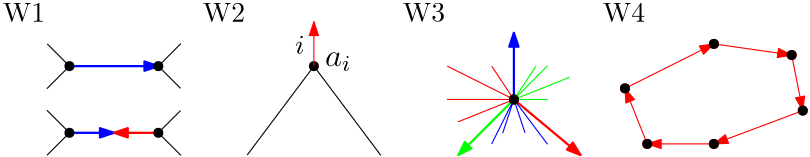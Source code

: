 <?xml version="1.0"?>
<!DOCTYPE ipe SYSTEM "ipe.dtd">
<ipe version="70206" creator="Ipe 7.2.7">
<info created="D:20190410205126" modified="D:20190613170406"/>
<ipestyle name="basic">
<symbol name="arrow/arc(spx)">
<path stroke="sym-stroke" fill="sym-stroke" pen="sym-pen">
0 0 m
-1 0.333 l
-1 -0.333 l
h
</path>
</symbol>
<symbol name="arrow/farc(spx)">
<path stroke="sym-stroke" fill="white" pen="sym-pen">
0 0 m
-1 0.333 l
-1 -0.333 l
h
</path>
</symbol>
<symbol name="arrow/ptarc(spx)">
<path stroke="sym-stroke" fill="sym-stroke" pen="sym-pen">
0 0 m
-1 0.333 l
-0.8 0 l
-1 -0.333 l
h
</path>
</symbol>
<symbol name="arrow/fptarc(spx)">
<path stroke="sym-stroke" fill="white" pen="sym-pen">
0 0 m
-1 0.333 l
-0.8 0 l
-1 -0.333 l
h
</path>
</symbol>
<symbol name="mark/circle(sx)" transformations="translations">
<path fill="sym-stroke">
0.6 0 0 0.6 0 0 e
0.4 0 0 0.4 0 0 e
</path>
</symbol>
<symbol name="mark/disk(sx)" transformations="translations">
<path fill="sym-stroke">
0.6 0 0 0.6 0 0 e
</path>
</symbol>
<symbol name="mark/fdisk(sfx)" transformations="translations">
<group>
<path fill="sym-fill">
0.5 0 0 0.5 0 0 e
</path>
<path fill="sym-stroke" fillrule="eofill">
0.6 0 0 0.6 0 0 e
0.4 0 0 0.4 0 0 e
</path>
</group>
</symbol>
<symbol name="mark/box(sx)" transformations="translations">
<path fill="sym-stroke" fillrule="eofill">
-0.6 -0.6 m
0.6 -0.6 l
0.6 0.6 l
-0.6 0.6 l
h
-0.4 -0.4 m
0.4 -0.4 l
0.4 0.4 l
-0.4 0.4 l
h
</path>
</symbol>
<symbol name="mark/square(sx)" transformations="translations">
<path fill="sym-stroke">
-0.6 -0.6 m
0.6 -0.6 l
0.6 0.6 l
-0.6 0.6 l
h
</path>
</symbol>
<symbol name="mark/fsquare(sfx)" transformations="translations">
<group>
<path fill="sym-fill">
-0.5 -0.5 m
0.5 -0.5 l
0.5 0.5 l
-0.5 0.5 l
h
</path>
<path fill="sym-stroke" fillrule="eofill">
-0.6 -0.6 m
0.6 -0.6 l
0.6 0.6 l
-0.6 0.6 l
h
-0.4 -0.4 m
0.4 -0.4 l
0.4 0.4 l
-0.4 0.4 l
h
</path>
</group>
</symbol>
<symbol name="mark/cross(sx)" transformations="translations">
<group>
<path fill="sym-stroke">
-0.43 -0.57 m
0.57 0.43 l
0.43 0.57 l
-0.57 -0.43 l
h
</path>
<path fill="sym-stroke">
-0.43 0.57 m
0.57 -0.43 l
0.43 -0.57 l
-0.57 0.43 l
h
</path>
</group>
</symbol>
<symbol name="arrow/fnormal(spx)">
<path stroke="sym-stroke" fill="white" pen="sym-pen">
0 0 m
-1 0.333 l
-1 -0.333 l
h
</path>
</symbol>
<symbol name="arrow/pointed(spx)">
<path stroke="sym-stroke" fill="sym-stroke" pen="sym-pen">
0 0 m
-1 0.333 l
-0.8 0 l
-1 -0.333 l
h
</path>
</symbol>
<symbol name="arrow/fpointed(spx)">
<path stroke="sym-stroke" fill="white" pen="sym-pen">
0 0 m
-1 0.333 l
-0.8 0 l
-1 -0.333 l
h
</path>
</symbol>
<symbol name="arrow/linear(spx)">
<path stroke="sym-stroke" pen="sym-pen">
-1 0.333 m
0 0 l
-1 -0.333 l
</path>
</symbol>
<symbol name="arrow/fdouble(spx)">
<path stroke="sym-stroke" fill="white" pen="sym-pen">
0 0 m
-1 0.333 l
-1 -0.333 l
h
-1 0 m
-2 0.333 l
-2 -0.333 l
h
</path>
</symbol>
<symbol name="arrow/double(spx)">
<path stroke="sym-stroke" fill="sym-stroke" pen="sym-pen">
0 0 m
-1 0.333 l
-1 -0.333 l
h
-1 0 m
-2 0.333 l
-2 -0.333 l
h
</path>
</symbol>
<pen name="heavier" value="0.8"/>
<pen name="fat" value="1.2"/>
<pen name="ultrafat" value="2"/>
<symbolsize name="large" value="5"/>
<symbolsize name="small" value="2"/>
<symbolsize name="tiny" value="1.1"/>
<arrowsize name="large" value="10"/>
<arrowsize name="small" value="5"/>
<arrowsize name="tiny" value="3"/>
<color name="red" value="1 0 0"/>
<color name="green" value="0 1 0"/>
<color name="blue" value="0 0 1"/>
<color name="yellow" value="1 1 0"/>
<color name="orange" value="1 0.647 0"/>
<color name="gold" value="1 0.843 0"/>
<color name="purple" value="0.627 0.125 0.941"/>
<color name="gray" value="0.745"/>
<color name="brown" value="0.647 0.165 0.165"/>
<color name="navy" value="0 0 0.502"/>
<color name="pink" value="1 0.753 0.796"/>
<color name="seagreen" value="0.18 0.545 0.341"/>
<color name="turquoise" value="0.251 0.878 0.816"/>
<color name="violet" value="0.933 0.51 0.933"/>
<color name="darkblue" value="0 0 0.545"/>
<color name="darkcyan" value="0 0.545 0.545"/>
<color name="darkgray" value="0.663"/>
<color name="darkgreen" value="0 0.392 0"/>
<color name="darkmagenta" value="0.545 0 0.545"/>
<color name="darkorange" value="1 0.549 0"/>
<color name="darkred" value="0.545 0 0"/>
<color name="lightblue" value="0.678 0.847 0.902"/>
<color name="lightcyan" value="0.878 1 1"/>
<color name="lightgray" value="0.827"/>
<color name="lightgreen" value="0.565 0.933 0.565"/>
<color name="lightyellow" value="1 1 0.878"/>
<dashstyle name="dashed" value="[4] 0"/>
<dashstyle name="dotted" value="[1 3] 0"/>
<dashstyle name="dash dotted" value="[4 2 1 2] 0"/>
<dashstyle name="dash dot dotted" value="[4 2 1 2 1 2] 0"/>
<textsize name="large" value="\large"/>
<textsize name="Large" value="\Large"/>
<textsize name="LARGE" value="\LARGE"/>
<textsize name="huge" value="\huge"/>
<textsize name="Huge" value="\Huge"/>
<textsize name="small" value="\small"/>
<textsize name="footnote" value="\footnotesize"/>
<textsize name="tiny" value="\tiny"/>
<textstyle name="center" begin="\begin{center}" end="\end{center}"/>
<textstyle name="itemize" begin="\begin{itemize}" end="\end{itemize}"/>
<textstyle name="item" begin="\begin{itemize}\item{}" end="\end{itemize}"/>
<gridsize name="4 pts" value="4"/>
<gridsize name="8 pts (~3 mm)" value="8"/>
<gridsize name="16 pts (~6 mm)" value="16"/>
<gridsize name="32 pts (~12 mm)" value="32"/>
<gridsize name="10 pts (~3.5 mm)" value="10"/>
<gridsize name="20 pts (~7 mm)" value="20"/>
<gridsize name="14 pts (~5 mm)" value="14"/>
<gridsize name="28 pts (~10 mm)" value="28"/>
<gridsize name="56 pts (~20 mm)" value="56"/>
<anglesize name="90 deg" value="90"/>
<anglesize name="60 deg" value="60"/>
<anglesize name="45 deg" value="45"/>
<anglesize name="30 deg" value="30"/>
<anglesize name="22.5 deg" value="22.5"/>
<opacity name="10%" value="0.1"/>
<opacity name="30%" value="0.3"/>
<opacity name="50%" value="0.5"/>
<opacity name="75%" value="0.75"/>
<tiling name="falling" angle="-60" step="4" width="1"/>
<tiling name="rising" angle="30" step="4" width="1"/>
</ipestyle>
<page>
<layer name="alpha"/>
<view layers="alpha" active="alpha"/>
<text layer="alpha" transformations="translations" pos="16 816" stroke="black" type="label" width="15.221" height="6.808" depth="0" valign="baseline">W1</text>
<path stroke="black">
32 808 m
40 800 l
32 792 l
40 800 l
72 800 l
80 808 l
72 800 l
80 792 l
</path>
<path stroke="black">
80 784 m
72 776 l
80 768 l
72 776 l
40 776 l
32 784 l
40 776 l
32 768 l
40 776 l
</path>
<path stroke="blue" pen="heavier" arrow="normal/small">
40 800 m
72 800 l
40 800 l
72 800 l
</path>
<path stroke="blue" pen="heavier" arrow="normal/small">
40 776 m
56 776 l
</path>
<path stroke="red" pen="heavier" arrow="normal/small">
72 776 m
56 776 l
</path>
<text matrix="1 0 0 1 -8 0" transformations="translations" pos="96 816" stroke="black" type="label" width="15.221" height="6.808" depth="0" valign="baseline">W2</text>
<path matrix="1 0 0 1 -8 0" stroke="black">
112 768 m
136 800 l
160 768 l
136 800 l
112 768 l
</path>
<text matrix="1 0 0 1 -12 0" transformations="translations" pos="144 800" stroke="black" type="label" width="9.526" height="5.151" depth="1.79" valign="baseline" size="large" style="math">a_i
</text>
<use name="mark/disk(sx)" pos="40 800" size="normal" stroke="black"/>
<use name="mark/disk(sx)" pos="72 800" size="normal" stroke="black"/>
<use name="mark/disk(sx)" pos="72 776" size="normal" stroke="black"/>
<use name="mark/disk(sx)" pos="40 776" size="normal" stroke="black"/>
<use matrix="1 0 0 1 -8 0" name="mark/disk(sx)" pos="136 800" size="normal" stroke="black"/>
<path matrix="1 0 0 1 -8 0" stroke="red" arrow="normal/small">
136 800 m
136 816 l
</path>
<text matrix="1 0 0 1 -16 0" transformations="translations" pos="176 816" stroke="black" type="label" width="15.221" height="6.808" depth="0" valign="baseline">W3</text>
<text matrix="1 0 0 1 -24 0" transformations="translations" pos="256 816" stroke="black" type="label" width="15.221" height="6.808" depth="0" valign="baseline">W4</text>
<use matrix="1 0 0 1 -16 0" name="mark/disk(sx)" pos="216 788" size="normal" stroke="red"/>
<path matrix="1 0 0 1 -16 0" stroke="green" pen="heavier" arrow="normal/small">
216 788 m
196 768 l
</path>
<path matrix="1 0 0 1 -16 0" stroke="blue" pen="heavier" arrow="normal/small">
216 788 m
216 812 l
</path>
<use matrix="1 0 0 1 -16 0" name="mark/disk(sx)" pos="216 788" size="normal" stroke="black"/>
<path matrix="1 0 0 1 -16 0" stroke="red" pen="heavier" arrow="normal/small">
216 788 m
240 768 l
</path>
<path matrix="1 0 0 1 -16 0" stroke="green">
224 800 m
216 788 l
228 800 l
216 788 l
228 788 l
216 788 l
236 796 l
236 796 l
</path>
<path matrix="1 0 0 1 -16 0" stroke="red">
208 800 m
216 788 l
196 780 l
216 788 l
192 788 l
216 788 l
192 800 l
</path>
<path matrix="1 0 0 1 -16 0" stroke="blue">
208 772 m
216 788 l
212 776 l
216 788 l
228 772 l
216 788 l
220 776 l
</path>
<use matrix="1 0 0 1 -16 0" name="mark/disk(sx)" pos="216 788" size="normal" stroke="black"/>
<path matrix="1 0 0 1 -24 0" stroke="red" arrow="normal/small">
272 772 m
264 792 l
</path>
<path matrix="1 0 0 1 -24 0" stroke="red" arrow="normal/small">
264 792 m
296 808 l
296 808 l
264 792 l
296 808 l
264 792 l
296 808 l
</path>
<path matrix="1 0 0 1 -24 0" stroke="red" arrow="normal/small">
296 808 m
324 804 l
</path>
<path matrix="1 0 0 1 -24 0" stroke="red" arrow="normal/small">
324 804 m
328 784 l
</path>
<path matrix="1 0 0 1 -24 0" stroke="red" arrow="normal/small">
328 784 m
296 772 l
</path>
<path matrix="1 0 0 1 -24 0" stroke="red" arrow="normal/small">
296 772 m
272 772 l
296 772 l
272 772 l
</path>
<use matrix="1 0 0 1 -24 0" name="mark/disk(sx)" pos="328 784" size="normal" stroke="red"/>
<use matrix="1 0 0 1 -24 0" name="mark/disk(sx)" pos="296 772" size="normal" stroke="red"/>
<use matrix="1 0 0 1 -24 0" name="mark/disk(sx)" pos="272 772" size="normal" stroke="red"/>
<use matrix="1 0 0 1 -24 0" name="mark/disk(sx)" pos="264 792" size="normal" stroke="red"/>
<use matrix="1 0 0 1 -24 0" name="mark/disk(sx)" pos="296 808" size="normal" stroke="red"/>
<use matrix="1 0 0 1 -24 0" name="mark/disk(sx)" pos="324 804" size="normal" stroke="red"/>
<text matrix="1 0 0 1 -8 0" transformations="translations" pos="129.167 804.418" stroke="black" type="label" width="3.432" height="6.571" depth="0" valign="baseline" style="math">i</text>
<use name="mark/disk(sx)" pos="272 808" size="normal" stroke="black"/>
<use name="mark/disk(sx)" pos="248 772" size="normal" stroke="black"/>
<use name="mark/disk(sx)" pos="240 792" size="normal" stroke="black"/>
<use name="mark/disk(sx)" pos="272 772" size="normal" stroke="black"/>
<use name="mark/disk(sx)" pos="300 804" size="normal" stroke="black"/>
<use name="mark/disk(sx)" pos="304 784" size="normal" stroke="black"/>
</page>
</ipe>
